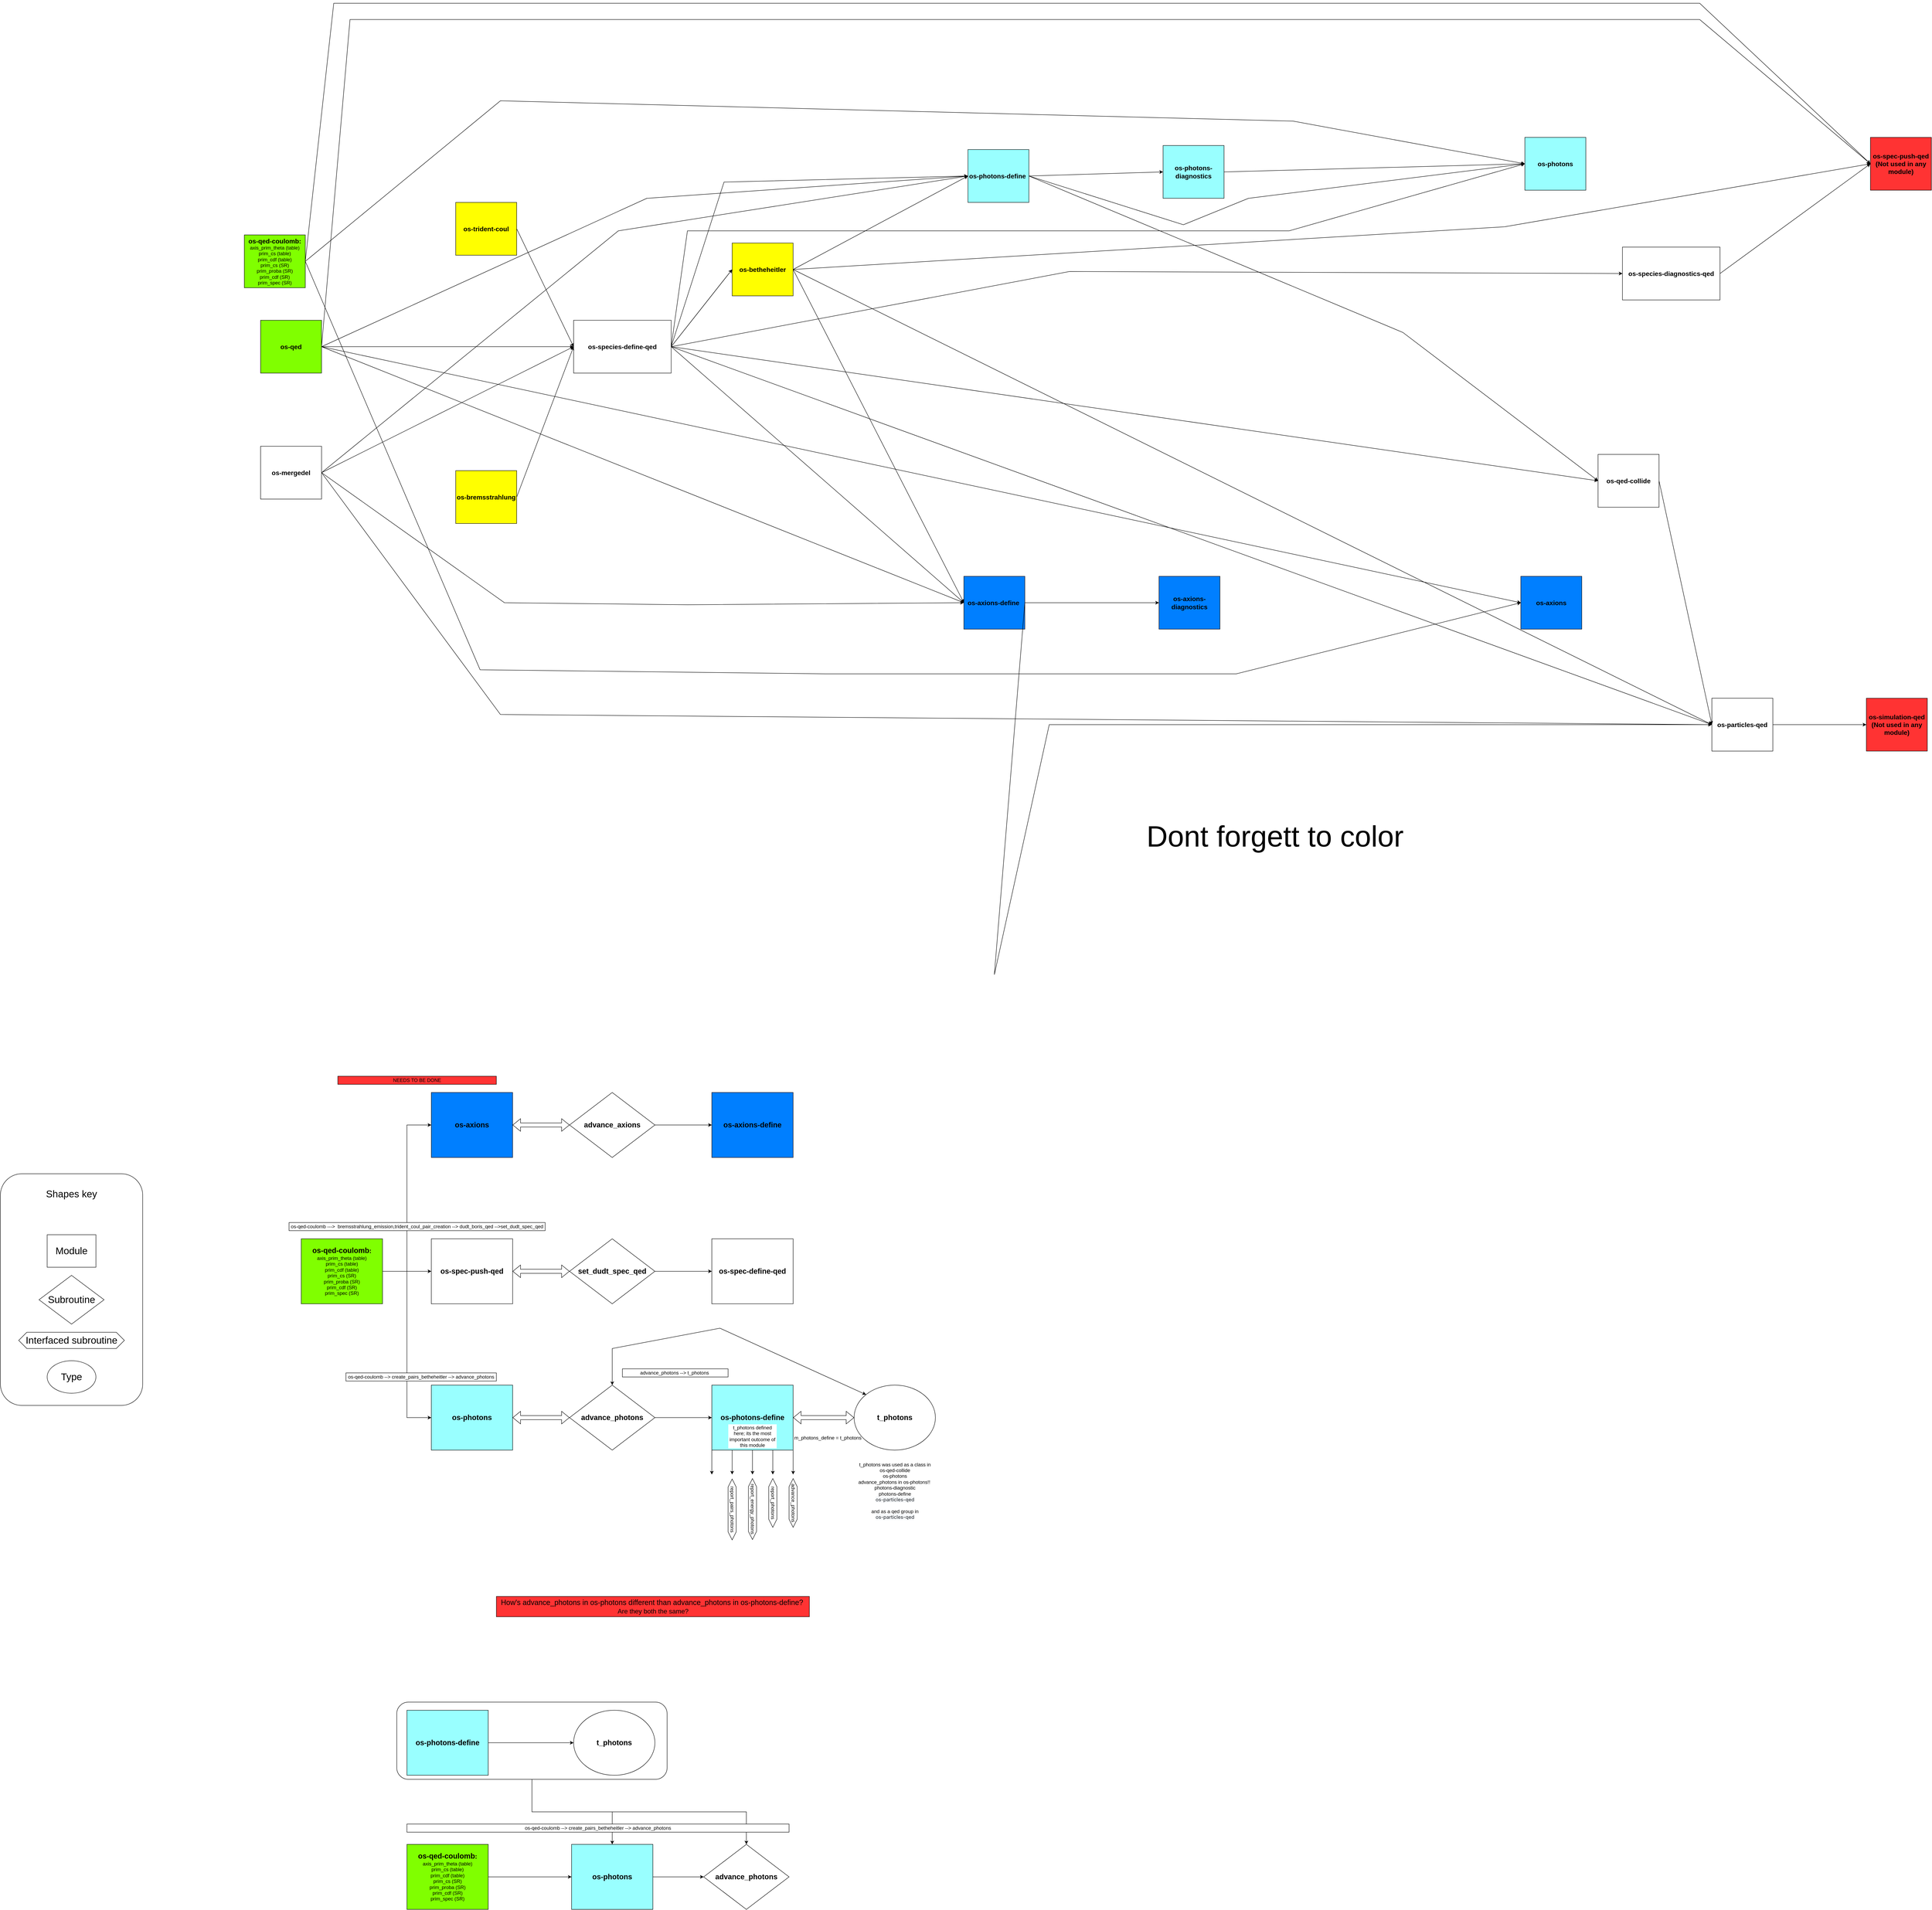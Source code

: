 <mxfile version="26.0.12">
  <diagram name="Page-1" id="HhWs0j3t2sD9-UhU-f3X">
    <mxGraphModel dx="5444" dy="652" grid="1" gridSize="10" guides="1" tooltips="1" connect="1" arrows="1" fold="1" page="1" pageScale="1" pageWidth="850" pageHeight="1100" math="0" shadow="0">
      <root>
        <mxCell id="0" />
        <mxCell id="1" parent="0" />
        <mxCell id="THCGzzuzk-K5U6UD1SbX-179" style="edgeStyle=orthogonalEdgeStyle;rounded=0;orthogonalLoop=1;jettySize=auto;html=1;exitX=0.5;exitY=1;exitDx=0;exitDy=0;" parent="1" source="THCGzzuzk-K5U6UD1SbX-178" target="THCGzzuzk-K5U6UD1SbX-173" edge="1">
          <mxGeometry relative="1" as="geometry" />
        </mxCell>
        <mxCell id="THCGzzuzk-K5U6UD1SbX-180" style="edgeStyle=orthogonalEdgeStyle;rounded=0;orthogonalLoop=1;jettySize=auto;html=1;exitX=0.5;exitY=1;exitDx=0;exitDy=0;entryX=0.5;entryY=0;entryDx=0;entryDy=0;" parent="1" source="THCGzzuzk-K5U6UD1SbX-178" target="THCGzzuzk-K5U6UD1SbX-174" edge="1">
          <mxGeometry relative="1" as="geometry" />
        </mxCell>
        <mxCell id="THCGzzuzk-K5U6UD1SbX-178" value="" style="rounded=1;whiteSpace=wrap;html=1;" parent="1" vertex="1">
          <mxGeometry x="-2925" y="4500" width="665" height="190" as="geometry" />
        </mxCell>
        <mxCell id="THCGzzuzk-K5U6UD1SbX-157" value="" style="rounded=1;whiteSpace=wrap;html=1;" parent="1" vertex="1">
          <mxGeometry x="-3900" y="3200" width="350" height="570" as="geometry" />
        </mxCell>
        <mxCell id="THCGzzuzk-K5U6UD1SbX-1" value="&lt;font style=&quot;font-size: 16px;&quot;&gt;&lt;b&gt;os-qed-coulomb:&lt;/b&gt;&lt;/font&gt;&lt;div&gt;axis_prim_theta (table)&lt;br&gt;&lt;div&gt;prim_cs (table)&lt;/div&gt;&lt;div&gt;prim_cdf (table)&lt;/div&gt;&lt;div&gt;prim_cs (SR)&lt;/div&gt;&lt;/div&gt;&lt;div&gt;prim_proba (SR)&lt;/div&gt;&lt;div&gt;prim_cdf (SR)&lt;/div&gt;&lt;div&gt;prim_spec (SR)&lt;/div&gt;" style="rounded=0;whiteSpace=wrap;html=1;fillColor=#80FF00;" parent="1" vertex="1">
          <mxGeometry x="-3300" y="890" width="150" height="130" as="geometry" />
        </mxCell>
        <mxCell id="THCGzzuzk-K5U6UD1SbX-2" value="" style="endArrow=classic;html=1;rounded=0;exitX=1;exitY=0.5;exitDx=0;exitDy=0;entryX=0;entryY=0.5;entryDx=0;entryDy=0;" parent="1" source="THCGzzuzk-K5U6UD1SbX-1" target="THCGzzuzk-K5U6UD1SbX-4" edge="1">
          <mxGeometry width="50" height="50" relative="1" as="geometry">
            <mxPoint x="220" y="260" as="sourcePoint" />
            <mxPoint x="520" y="265" as="targetPoint" />
            <Array as="points">
              <mxPoint x="-3080" y="320" />
              <mxPoint x="-720" y="320" />
              <mxPoint x="-230" y="320" />
              <mxPoint x="280" y="320" />
            </Array>
          </mxGeometry>
        </mxCell>
        <mxCell id="THCGzzuzk-K5U6UD1SbX-4" value="&lt;font style=&quot;font-size: 16px;&quot;&gt;&lt;b&gt;os-spec-push-qed&lt;/b&gt;&lt;/font&gt;&lt;div&gt;&lt;font style=&quot;font-size: 16px;&quot;&gt;&lt;b&gt;(Not used in any module)&lt;/b&gt;&lt;/font&gt;&lt;/div&gt;" style="rounded=0;whiteSpace=wrap;html=1;fillColor=#FF3333;" parent="1" vertex="1">
          <mxGeometry x="700" y="650" width="150" height="130" as="geometry" />
        </mxCell>
        <mxCell id="THCGzzuzk-K5U6UD1SbX-5" value="" style="endArrow=classic;html=1;rounded=0;exitX=1;exitY=0.5;exitDx=0;exitDy=0;entryX=0;entryY=0.5;entryDx=0;entryDy=0;" parent="1" source="THCGzzuzk-K5U6UD1SbX-1" target="THCGzzuzk-K5U6UD1SbX-6" edge="1">
          <mxGeometry width="50" height="50" relative="1" as="geometry">
            <mxPoint x="400" y="360" as="sourcePoint" />
            <mxPoint x="520" y="640" as="targetPoint" />
            <Array as="points">
              <mxPoint x="-2670" y="560" />
              <mxPoint x="-720" y="610" />
            </Array>
          </mxGeometry>
        </mxCell>
        <mxCell id="THCGzzuzk-K5U6UD1SbX-6" value="&lt;font style=&quot;font-size: 16px;&quot;&gt;&lt;b&gt;os-photons&lt;/b&gt;&lt;/font&gt;" style="rounded=0;whiteSpace=wrap;html=1;fillColor=#99FFFF;" parent="1" vertex="1">
          <mxGeometry x="-150" y="650" width="150" height="130" as="geometry" />
        </mxCell>
        <mxCell id="THCGzzuzk-K5U6UD1SbX-11" value="&lt;font style=&quot;font-size: 16px;&quot;&gt;&lt;b&gt;os-photons-define&amp;nbsp;&lt;/b&gt;&lt;/font&gt;" style="rounded=0;whiteSpace=wrap;html=1;fillColor=#99FFFF;" parent="1" vertex="1">
          <mxGeometry x="-1520" y="680" width="150" height="130" as="geometry" />
        </mxCell>
        <mxCell id="THCGzzuzk-K5U6UD1SbX-13" value="&lt;font style=&quot;font-size: 16px;&quot;&gt;&lt;b&gt;os-particles-qed&lt;/b&gt;&lt;/font&gt;" style="rounded=0;whiteSpace=wrap;html=1;" parent="1" vertex="1">
          <mxGeometry x="310" y="2030" width="150" height="130" as="geometry" />
        </mxCell>
        <mxCell id="THCGzzuzk-K5U6UD1SbX-19" value="" style="endArrow=classic;html=1;rounded=0;exitX=1;exitY=0.5;exitDx=0;exitDy=0;entryX=0;entryY=0.5;entryDx=0;entryDy=0;" parent="1" source="THCGzzuzk-K5U6UD1SbX-17" target="THCGzzuzk-K5U6UD1SbX-32" edge="1">
          <mxGeometry width="50" height="50" relative="1" as="geometry">
            <mxPoint x="-250" y="1130" as="sourcePoint" />
            <mxPoint x="-630" y="825" as="targetPoint" />
            <Array as="points" />
          </mxGeometry>
        </mxCell>
        <mxCell id="THCGzzuzk-K5U6UD1SbX-21" value="" style="endArrow=classic;html=1;rounded=0;exitX=1;exitY=0.5;exitDx=0;exitDy=0;entryX=0;entryY=0.5;entryDx=0;entryDy=0;" parent="1" source="THCGzzuzk-K5U6UD1SbX-10" target="THCGzzuzk-K5U6UD1SbX-14" edge="1">
          <mxGeometry width="50" height="50" relative="1" as="geometry">
            <mxPoint x="-250" y="1130" as="sourcePoint" />
            <mxPoint x="-200" y="1080" as="targetPoint" />
          </mxGeometry>
        </mxCell>
        <mxCell id="THCGzzuzk-K5U6UD1SbX-22" value="" style="endArrow=classic;html=1;rounded=0;exitX=1;exitY=0.5;exitDx=0;exitDy=0;entryX=0;entryY=0.5;entryDx=0;entryDy=0;" parent="1" source="THCGzzuzk-K5U6UD1SbX-10" target="THCGzzuzk-K5U6UD1SbX-11" edge="1">
          <mxGeometry width="50" height="50" relative="1" as="geometry">
            <mxPoint x="-250" y="1130" as="sourcePoint" />
            <mxPoint x="-200" y="1080" as="targetPoint" />
          </mxGeometry>
        </mxCell>
        <mxCell id="THCGzzuzk-K5U6UD1SbX-23" value="" style="endArrow=classic;html=1;rounded=0;exitX=1;exitY=0.5;exitDx=0;exitDy=0;entryX=0;entryY=0.5;entryDx=0;entryDy=0;" parent="1" source="THCGzzuzk-K5U6UD1SbX-10" target="THCGzzuzk-K5U6UD1SbX-13" edge="1">
          <mxGeometry width="50" height="50" relative="1" as="geometry">
            <mxPoint x="-250" y="1130" as="sourcePoint" />
            <mxPoint x="-200" y="1080" as="targetPoint" />
          </mxGeometry>
        </mxCell>
        <mxCell id="THCGzzuzk-K5U6UD1SbX-27" value="&lt;font style=&quot;font-size: 16px;&quot;&gt;&lt;b&gt;os-simulation-qed&lt;/b&gt;&lt;/font&gt;&lt;div&gt;&lt;font style=&quot;font-size: 16px;&quot;&gt;&lt;b&gt;(Not used in any module)&lt;/b&gt;&lt;b&gt;&lt;br&gt;&lt;/b&gt;&lt;/font&gt;&lt;/div&gt;" style="rounded=0;whiteSpace=wrap;html=1;fillColor=#FF3333;" parent="1" vertex="1">
          <mxGeometry x="690" y="2030" width="150" height="130" as="geometry" />
        </mxCell>
        <mxCell id="THCGzzuzk-K5U6UD1SbX-30" value="&lt;span style=&quot;font-size: 16px;&quot;&gt;&lt;b&gt;os-species-diagnostics-qed&lt;/b&gt;&lt;/span&gt;" style="rounded=0;whiteSpace=wrap;html=1;" parent="1" vertex="1">
          <mxGeometry x="90" y="920" width="240" height="130" as="geometry" />
        </mxCell>
        <mxCell id="THCGzzuzk-K5U6UD1SbX-35" value="&lt;font style=&quot;font-size: 16px;&quot;&gt;&lt;b&gt;os-qed-collide&lt;/b&gt;&lt;/font&gt;" style="rounded=0;whiteSpace=wrap;html=1;" parent="1" vertex="1">
          <mxGeometry x="30" y="1430" width="150" height="130" as="geometry" />
        </mxCell>
        <mxCell id="THCGzzuzk-K5U6UD1SbX-44" value="&lt;font style=&quot;font-size: 16px;&quot;&gt;&lt;b&gt;os-qed&lt;/b&gt;&lt;/font&gt;" style="rounded=0;whiteSpace=wrap;html=1;fillColor=#80FF00;" parent="1" vertex="1">
          <mxGeometry x="-3260" y="1100" width="150" height="130" as="geometry" />
        </mxCell>
        <mxCell id="THCGzzuzk-K5U6UD1SbX-52" value="&lt;font style=&quot;font-size: 72px;&quot;&gt;Dont forgett to color&lt;/font&gt;" style="text;html=1;align=center;verticalAlign=middle;resizable=0;points=[];autosize=1;strokeColor=none;fillColor=none;" parent="1" vertex="1">
          <mxGeometry x="-1095" y="2320" width="660" height="100" as="geometry" />
        </mxCell>
        <mxCell id="THCGzzuzk-K5U6UD1SbX-54" value="&lt;font style=&quot;font-size: 16px;&quot;&gt;&lt;b&gt;os-photons-diagnostics&lt;/b&gt;&lt;/font&gt;" style="rounded=0;whiteSpace=wrap;html=1;fillColor=#99FFFF;" parent="1" vertex="1">
          <mxGeometry x="-1040" y="670" width="150" height="130" as="geometry" />
        </mxCell>
        <mxCell id="THCGzzuzk-K5U6UD1SbX-56" value="" style="endArrow=classic;html=1;rounded=0;exitX=1;exitY=0.5;exitDx=0;exitDy=0;entryX=0;entryY=0.5;entryDx=0;entryDy=0;" parent="1" source="THCGzzuzk-K5U6UD1SbX-11" target="THCGzzuzk-K5U6UD1SbX-35" edge="1">
          <mxGeometry width="50" height="50" relative="1" as="geometry">
            <mxPoint x="190" y="1590" as="sourcePoint" />
            <mxPoint x="240" y="1540" as="targetPoint" />
            <Array as="points">
              <mxPoint x="-450" y="1130" />
            </Array>
          </mxGeometry>
        </mxCell>
        <mxCell id="THCGzzuzk-K5U6UD1SbX-57" value="" style="endArrow=classic;html=1;rounded=0;exitX=1;exitY=0.5;exitDx=0;exitDy=0;entryX=0;entryY=0.5;entryDx=0;entryDy=0;" parent="1" source="THCGzzuzk-K5U6UD1SbX-11" target="THCGzzuzk-K5U6UD1SbX-6" edge="1">
          <mxGeometry width="50" height="50" relative="1" as="geometry">
            <mxPoint x="190" y="1590" as="sourcePoint" />
            <mxPoint x="240" y="1540" as="targetPoint" />
            <Array as="points">
              <mxPoint x="-990" y="865" />
              <mxPoint x="-830" y="800" />
            </Array>
          </mxGeometry>
        </mxCell>
        <mxCell id="THCGzzuzk-K5U6UD1SbX-64" value="" style="endArrow=classic;html=1;rounded=0;exitX=1;exitY=0.5;exitDx=0;exitDy=0;entryX=0;entryY=0.5;entryDx=0;entryDy=0;" parent="1" source="THCGzzuzk-K5U6UD1SbX-13" target="THCGzzuzk-K5U6UD1SbX-27" edge="1">
          <mxGeometry width="50" height="50" relative="1" as="geometry">
            <mxPoint x="390" y="1300" as="sourcePoint" />
            <mxPoint x="440" y="1250" as="targetPoint" />
          </mxGeometry>
        </mxCell>
        <mxCell id="THCGzzuzk-K5U6UD1SbX-65" value="&lt;font style=&quot;font-size: 16px;&quot;&gt;&lt;b&gt;os-mergedel&lt;/b&gt;&lt;/font&gt;" style="rounded=0;whiteSpace=wrap;html=1;" parent="1" vertex="1">
          <mxGeometry x="-3260" y="1410" width="150" height="130" as="geometry" />
        </mxCell>
        <mxCell id="THCGzzuzk-K5U6UD1SbX-67" value="" style="endArrow=classic;html=1;rounded=0;exitX=1;exitY=0.5;exitDx=0;exitDy=0;entryX=0;entryY=0.5;entryDx=0;entryDy=0;" parent="1" source="THCGzzuzk-K5U6UD1SbX-65" target="THCGzzuzk-K5U6UD1SbX-32" edge="1">
          <mxGeometry width="50" height="50" relative="1" as="geometry">
            <mxPoint x="60" y="1880" as="sourcePoint" />
            <mxPoint x="110" y="1830" as="targetPoint" />
            <Array as="points" />
          </mxGeometry>
        </mxCell>
        <mxCell id="THCGzzuzk-K5U6UD1SbX-72" value="&lt;font style=&quot;font-size: 16px;&quot;&gt;&lt;b&gt;os-axions-diagnostics&lt;/b&gt;&lt;/font&gt;" style="rounded=0;whiteSpace=wrap;html=1;fillColor=#007FFF;" parent="1" vertex="1">
          <mxGeometry x="-1050" y="1730" width="150" height="130" as="geometry" />
        </mxCell>
        <mxCell id="THCGzzuzk-K5U6UD1SbX-73" value="" style="endArrow=classic;html=1;rounded=0;entryX=0;entryY=0.5;entryDx=0;entryDy=0;exitX=1;exitY=0.5;exitDx=0;exitDy=0;" parent="1" source="THCGzzuzk-K5U6UD1SbX-14" target="THCGzzuzk-K5U6UD1SbX-72" edge="1">
          <mxGeometry width="50" height="50" relative="1" as="geometry">
            <mxPoint x="-680" y="910" as="sourcePoint" />
            <mxPoint x="-630" y="860" as="targetPoint" />
          </mxGeometry>
        </mxCell>
        <mxCell id="THCGzzuzk-K5U6UD1SbX-17" value="&lt;font style=&quot;font-size: 16px;&quot;&gt;&lt;b&gt;os-trident-coul&lt;/b&gt;&lt;/font&gt;" style="rounded=0;whiteSpace=wrap;html=1;fillColor=#FFFF00;" parent="1" vertex="1">
          <mxGeometry x="-2780" y="810" width="150" height="130" as="geometry" />
        </mxCell>
        <mxCell id="THCGzzuzk-K5U6UD1SbX-78" value="" style="endArrow=classic;html=1;rounded=0;exitX=1;exitY=0.5;exitDx=0;exitDy=0;entryX=0;entryY=0.5;entryDx=0;entryDy=0;" parent="1" source="THCGzzuzk-K5U6UD1SbX-44" target="THCGzzuzk-K5U6UD1SbX-4" edge="1">
          <mxGeometry width="50" height="50" relative="1" as="geometry">
            <mxPoint x="-670" y="710" as="sourcePoint" />
            <mxPoint x="-620" y="660" as="targetPoint" />
            <Array as="points">
              <mxPoint x="-3040" y="360" />
              <mxPoint x="-2510" y="360" />
              <mxPoint x="-1630" y="360" />
              <mxPoint x="-480" y="360" />
              <mxPoint x="280" y="360" />
            </Array>
          </mxGeometry>
        </mxCell>
        <mxCell id="THCGzzuzk-K5U6UD1SbX-79" value="" style="endArrow=classic;html=1;rounded=0;exitX=1;exitY=0.5;exitDx=0;exitDy=0;entryX=0;entryY=0.5;entryDx=0;entryDy=0;" parent="1" source="THCGzzuzk-K5U6UD1SbX-32" target="THCGzzuzk-K5U6UD1SbX-10" edge="1">
          <mxGeometry width="50" height="50" relative="1" as="geometry">
            <mxPoint x="-710" y="1190" as="sourcePoint" />
            <mxPoint x="-660" y="1140" as="targetPoint" />
          </mxGeometry>
        </mxCell>
        <mxCell id="THCGzzuzk-K5U6UD1SbX-32" value="&lt;span style=&quot;font-size: 16px;&quot;&gt;&lt;b&gt;os-species-define-qed&lt;/b&gt;&lt;/span&gt;" style="rounded=0;whiteSpace=wrap;html=1;" parent="1" vertex="1">
          <mxGeometry x="-2490" y="1100" width="240" height="130" as="geometry" />
        </mxCell>
        <mxCell id="THCGzzuzk-K5U6UD1SbX-82" value="" style="endArrow=classic;html=1;rounded=0;exitX=1;exitY=0.5;exitDx=0;exitDy=0;entryX=0;entryY=0.5;entryDx=0;entryDy=0;" parent="1" source="THCGzzuzk-K5U6UD1SbX-32" target="THCGzzuzk-K5U6UD1SbX-10" edge="1">
          <mxGeometry width="50" height="50" relative="1" as="geometry">
            <mxPoint x="-300" y="1190" as="sourcePoint" />
            <mxPoint x="-250" y="1140" as="targetPoint" />
          </mxGeometry>
        </mxCell>
        <mxCell id="THCGzzuzk-K5U6UD1SbX-83" value="" style="endArrow=classic;html=1;rounded=0;exitX=1;exitY=0.5;exitDx=0;exitDy=0;entryX=0;entryY=0.5;entryDx=0;entryDy=0;" parent="1" source="THCGzzuzk-K5U6UD1SbX-32" target="THCGzzuzk-K5U6UD1SbX-30" edge="1">
          <mxGeometry width="50" height="50" relative="1" as="geometry">
            <mxPoint x="-490" y="1340" as="sourcePoint" />
            <mxPoint x="-440" y="1290" as="targetPoint" />
            <Array as="points">
              <mxPoint x="-1270" y="980" />
            </Array>
          </mxGeometry>
        </mxCell>
        <mxCell id="THCGzzuzk-K5U6UD1SbX-85" value="" style="endArrow=classic;html=1;rounded=0;exitX=1;exitY=0.5;exitDx=0;exitDy=0;entryX=0;entryY=0.5;entryDx=0;entryDy=0;" parent="1" source="THCGzzuzk-K5U6UD1SbX-65" target="THCGzzuzk-K5U6UD1SbX-13" edge="1">
          <mxGeometry width="50" height="50" relative="1" as="geometry">
            <mxPoint x="-980" y="1420" as="sourcePoint" />
            <mxPoint x="-930" y="1370" as="targetPoint" />
            <Array as="points">
              <mxPoint x="-2670" y="2070" />
            </Array>
          </mxGeometry>
        </mxCell>
        <mxCell id="THCGzzuzk-K5U6UD1SbX-86" value="" style="curved=1;endArrow=classic;html=1;rounded=0;exitX=1;exitY=0.5;exitDx=0;exitDy=0;entryX=0;entryY=0.5;entryDx=0;entryDy=0;" parent="1" source="THCGzzuzk-K5U6UD1SbX-32" target="THCGzzuzk-K5U6UD1SbX-14" edge="1">
          <mxGeometry width="50" height="50" relative="1" as="geometry">
            <mxPoint x="-1300" y="885" as="sourcePoint" />
            <mxPoint x="-620" y="1585" as="targetPoint" />
            <Array as="points" />
          </mxGeometry>
        </mxCell>
        <mxCell id="THCGzzuzk-K5U6UD1SbX-14" value="&lt;font style=&quot;font-size: 16px;&quot;&gt;&lt;b&gt;os-axions-define&amp;nbsp;&lt;/b&gt;&lt;/font&gt;" style="rounded=0;whiteSpace=wrap;html=1;fillColor=#007FFF;" parent="1" vertex="1">
          <mxGeometry x="-1530" y="1730" width="150" height="130" as="geometry" />
        </mxCell>
        <mxCell id="THCGzzuzk-K5U6UD1SbX-87" value="" style="endArrow=classic;html=1;rounded=0;exitX=1;exitY=0.5;exitDx=0;exitDy=0;entryX=0;entryY=0.5;entryDx=0;entryDy=0;" parent="1" source="THCGzzuzk-K5U6UD1SbX-44" target="THCGzzuzk-K5U6UD1SbX-14" edge="1">
          <mxGeometry width="50" height="50" relative="1" as="geometry">
            <mxPoint x="-1570" y="1290" as="sourcePoint" />
            <mxPoint x="-1520" y="1240" as="targetPoint" />
          </mxGeometry>
        </mxCell>
        <mxCell id="THCGzzuzk-K5U6UD1SbX-91" value="" style="endArrow=classic;html=1;rounded=0;exitX=1;exitY=0.5;exitDx=0;exitDy=0;entryX=0;entryY=0.5;entryDx=0;entryDy=0;" parent="1" source="THCGzzuzk-K5U6UD1SbX-65" target="THCGzzuzk-K5U6UD1SbX-14" edge="1">
          <mxGeometry width="50" height="50" relative="1" as="geometry">
            <mxPoint x="-1690" y="1260" as="sourcePoint" />
            <mxPoint x="-1640" y="1210" as="targetPoint" />
            <Array as="points">
              <mxPoint x="-2660" y="1795" />
              <mxPoint x="-2210" y="1800" />
            </Array>
          </mxGeometry>
        </mxCell>
        <mxCell id="THCGzzuzk-K5U6UD1SbX-92" value="" style="endArrow=classic;html=1;rounded=0;exitX=1;exitY=0.5;exitDx=0;exitDy=0;entryX=0;entryY=0.5;entryDx=0;entryDy=0;" parent="1" source="THCGzzuzk-K5U6UD1SbX-15" target="THCGzzuzk-K5U6UD1SbX-32" edge="1">
          <mxGeometry width="50" height="50" relative="1" as="geometry">
            <mxPoint x="-1770" y="990" as="sourcePoint" />
            <mxPoint x="-1720" y="940" as="targetPoint" />
          </mxGeometry>
        </mxCell>
        <mxCell id="THCGzzuzk-K5U6UD1SbX-93" value="" style="endArrow=classic;html=1;rounded=0;exitX=1;exitY=0.5;exitDx=0;exitDy=0;entryX=0;entryY=0.5;entryDx=0;entryDy=0;" parent="1" source="THCGzzuzk-K5U6UD1SbX-44" target="THCGzzuzk-K5U6UD1SbX-32" edge="1">
          <mxGeometry width="50" height="50" relative="1" as="geometry">
            <mxPoint x="-2020" y="1340" as="sourcePoint" />
            <mxPoint x="-1970" y="1290" as="targetPoint" />
          </mxGeometry>
        </mxCell>
        <mxCell id="THCGzzuzk-K5U6UD1SbX-95" value="" style="endArrow=classic;html=1;rounded=0;exitX=1;exitY=0.5;exitDx=0;exitDy=0;entryX=0;entryY=0.5;entryDx=0;entryDy=0;" parent="1" source="THCGzzuzk-K5U6UD1SbX-65" target="THCGzzuzk-K5U6UD1SbX-11" edge="1">
          <mxGeometry width="50" height="50" relative="1" as="geometry">
            <mxPoint x="-1860" y="1290" as="sourcePoint" />
            <mxPoint x="-1810" y="1240" as="targetPoint" />
            <Array as="points">
              <mxPoint x="-2380" y="880" />
            </Array>
          </mxGeometry>
        </mxCell>
        <mxCell id="THCGzzuzk-K5U6UD1SbX-96" value="" style="endArrow=classic;html=1;rounded=0;exitX=1;exitY=0.5;exitDx=0;exitDy=0;entryX=0;entryY=0.5;entryDx=0;entryDy=0;" parent="1" source="THCGzzuzk-K5U6UD1SbX-44" target="THCGzzuzk-K5U6UD1SbX-11" edge="1">
          <mxGeometry width="50" height="50" relative="1" as="geometry">
            <mxPoint x="-1860" y="1290" as="sourcePoint" />
            <mxPoint x="-1810" y="1240" as="targetPoint" />
            <Array as="points">
              <mxPoint x="-2310" y="800" />
            </Array>
          </mxGeometry>
        </mxCell>
        <mxCell id="THCGzzuzk-K5U6UD1SbX-97" value="" style="endArrow=classic;html=1;rounded=0;exitX=1;exitY=0.5;exitDx=0;exitDy=0;entryX=0;entryY=0.5;entryDx=0;entryDy=0;" parent="1" source="THCGzzuzk-K5U6UD1SbX-11" target="THCGzzuzk-K5U6UD1SbX-54" edge="1">
          <mxGeometry width="50" height="50" relative="1" as="geometry">
            <mxPoint x="-800" y="1120" as="sourcePoint" />
            <mxPoint x="-750" y="1070" as="targetPoint" />
          </mxGeometry>
        </mxCell>
        <mxCell id="THCGzzuzk-K5U6UD1SbX-98" value="" style="endArrow=classic;html=1;rounded=0;exitX=1;exitY=0.5;exitDx=0;exitDy=0;entryX=0;entryY=0.5;entryDx=0;entryDy=0;" parent="1" source="THCGzzuzk-K5U6UD1SbX-32" target="THCGzzuzk-K5U6UD1SbX-6" edge="1">
          <mxGeometry width="50" height="50" relative="1" as="geometry">
            <mxPoint x="-970" y="720" as="sourcePoint" />
            <mxPoint x="-920" y="670" as="targetPoint" />
            <Array as="points">
              <mxPoint x="-2210" y="880" />
              <mxPoint x="-730" y="880" />
            </Array>
          </mxGeometry>
        </mxCell>
        <mxCell id="THCGzzuzk-K5U6UD1SbX-99" value="" style="endArrow=classic;html=1;rounded=0;exitX=1;exitY=0.5;exitDx=0;exitDy=0;entryX=0;entryY=0.5;entryDx=0;entryDy=0;" parent="1" source="THCGzzuzk-K5U6UD1SbX-1" target="THCGzzuzk-K5U6UD1SbX-7" edge="1">
          <mxGeometry width="50" height="50" relative="1" as="geometry">
            <mxPoint x="-1940" y="1270" as="sourcePoint" />
            <mxPoint x="-1890" y="1220" as="targetPoint" />
            <Array as="points">
              <mxPoint x="-2720" y="1960" />
              <mxPoint x="-1870" y="1970" />
              <mxPoint x="-860" y="1970" />
            </Array>
          </mxGeometry>
        </mxCell>
        <mxCell id="THCGzzuzk-K5U6UD1SbX-7" value="&lt;font style=&quot;font-size: 16px;&quot;&gt;&lt;b&gt;os-axions&lt;/b&gt;&lt;/font&gt;" style="rounded=0;whiteSpace=wrap;html=1;fillColor=#007FFF;" parent="1" vertex="1">
          <mxGeometry x="-160" y="1730" width="150" height="130" as="geometry" />
        </mxCell>
        <mxCell id="THCGzzuzk-K5U6UD1SbX-102" value="" style="endArrow=classic;html=1;rounded=0;exitX=1;exitY=0.5;exitDx=0;exitDy=0;entryX=0;entryY=0.5;entryDx=0;entryDy=0;" parent="1" source="THCGzzuzk-K5U6UD1SbX-32" target="THCGzzuzk-K5U6UD1SbX-35" edge="1">
          <mxGeometry width="50" height="50" relative="1" as="geometry">
            <mxPoint x="-710" y="1340" as="sourcePoint" />
            <mxPoint x="-660" y="1290" as="targetPoint" />
          </mxGeometry>
        </mxCell>
        <mxCell id="THCGzzuzk-K5U6UD1SbX-103" value="" style="endArrow=classic;html=1;rounded=0;exitX=1;exitY=0.5;exitDx=0;exitDy=0;entryX=0;entryY=0.5;entryDx=0;entryDy=0;" parent="1" source="THCGzzuzk-K5U6UD1SbX-32" target="THCGzzuzk-K5U6UD1SbX-13" edge="1">
          <mxGeometry width="50" height="50" relative="1" as="geometry">
            <mxPoint x="-1060" y="1460" as="sourcePoint" />
            <mxPoint x="-1010" y="1410" as="targetPoint" />
            <Array as="points" />
          </mxGeometry>
        </mxCell>
        <mxCell id="THCGzzuzk-K5U6UD1SbX-104" value="" style="endArrow=classic;html=1;rounded=0;exitX=1;exitY=0.5;exitDx=0;exitDy=0;entryX=0;entryY=0.5;entryDx=0;entryDy=0;" parent="1" source="THCGzzuzk-K5U6UD1SbX-14" target="THCGzzuzk-K5U6UD1SbX-13" edge="1">
          <mxGeometry width="50" height="50" relative="1" as="geometry">
            <mxPoint x="-1020" y="1380" as="sourcePoint" />
            <mxPoint x="-970" y="1330" as="targetPoint" />
            <Array as="points">
              <mxPoint x="-1455" y="2710" />
              <mxPoint x="-1320" y="2095" />
            </Array>
          </mxGeometry>
        </mxCell>
        <mxCell id="THCGzzuzk-K5U6UD1SbX-105" value="" style="endArrow=classic;html=1;rounded=0;exitX=1;exitY=0.5;exitDx=0;exitDy=0;entryX=0;entryY=0.5;entryDx=0;entryDy=0;" parent="1" source="THCGzzuzk-K5U6UD1SbX-35" target="THCGzzuzk-K5U6UD1SbX-13" edge="1">
          <mxGeometry width="50" height="50" relative="1" as="geometry">
            <mxPoint x="-440" y="1380" as="sourcePoint" />
            <mxPoint x="-390" y="1330" as="targetPoint" />
          </mxGeometry>
        </mxCell>
        <mxCell id="THCGzzuzk-K5U6UD1SbX-106" value="" style="endArrow=classic;html=1;rounded=0;exitX=1;exitY=0.5;exitDx=0;exitDy=0;entryX=0;entryY=0.5;entryDx=0;entryDy=0;" parent="1" source="THCGzzuzk-K5U6UD1SbX-54" target="THCGzzuzk-K5U6UD1SbX-6" edge="1">
          <mxGeometry width="50" height="50" relative="1" as="geometry">
            <mxPoint x="-990" y="1040" as="sourcePoint" />
            <mxPoint x="-940" y="990" as="targetPoint" />
          </mxGeometry>
        </mxCell>
        <mxCell id="THCGzzuzk-K5U6UD1SbX-107" value="" style="endArrow=classic;html=1;rounded=0;exitX=1;exitY=0.5;exitDx=0;exitDy=0;entryX=0;entryY=0.5;entryDx=0;entryDy=0;" parent="1" source="THCGzzuzk-K5U6UD1SbX-30" target="THCGzzuzk-K5U6UD1SbX-4" edge="1">
          <mxGeometry width="50" height="50" relative="1" as="geometry">
            <mxPoint x="380" y="630" as="sourcePoint" />
            <mxPoint x="430" y="580" as="targetPoint" />
          </mxGeometry>
        </mxCell>
        <mxCell id="THCGzzuzk-K5U6UD1SbX-108" value="" style="endArrow=classic;html=1;rounded=0;exitX=1;exitY=0.5;exitDx=0;exitDy=0;entryX=0;entryY=0.5;entryDx=0;entryDy=0;" parent="1" source="THCGzzuzk-K5U6UD1SbX-10" target="THCGzzuzk-K5U6UD1SbX-4" edge="1">
          <mxGeometry width="50" height="50" relative="1" as="geometry">
            <mxPoint x="-640" y="1070" as="sourcePoint" />
            <mxPoint x="-590" y="1020" as="targetPoint" />
            <Array as="points">
              <mxPoint x="-200" y="870" />
            </Array>
          </mxGeometry>
        </mxCell>
        <mxCell id="THCGzzuzk-K5U6UD1SbX-15" value="&lt;font style=&quot;font-size: 16px;&quot;&gt;&lt;b&gt;os-bremsstrahlung&lt;/b&gt;&lt;/font&gt;" style="rounded=0;whiteSpace=wrap;html=1;strokeColor=#000000;fillColor=#FFFF00;" parent="1" vertex="1">
          <mxGeometry x="-2780" y="1470" width="150" height="130" as="geometry" />
        </mxCell>
        <mxCell id="THCGzzuzk-K5U6UD1SbX-10" value="&lt;font style=&quot;font-size: 16px;&quot;&gt;&lt;b&gt;os-betheheitler&lt;/b&gt;&lt;/font&gt;" style="rounded=0;whiteSpace=wrap;html=1;fillColor=#FFFF00;" parent="1" vertex="1">
          <mxGeometry x="-2100" y="910" width="150" height="130" as="geometry" />
        </mxCell>
        <mxCell id="THCGzzuzk-K5U6UD1SbX-114" value="" style="endArrow=classic;html=1;rounded=0;exitX=1;exitY=0.5;exitDx=0;exitDy=0;entryX=0;entryY=0.5;entryDx=0;entryDy=0;" parent="1" source="THCGzzuzk-K5U6UD1SbX-32" target="THCGzzuzk-K5U6UD1SbX-11" edge="1">
          <mxGeometry width="50" height="50" relative="1" as="geometry">
            <mxPoint x="-820" y="1390" as="sourcePoint" />
            <mxPoint x="-770" y="1340" as="targetPoint" />
            <Array as="points">
              <mxPoint x="-2120" y="760" />
            </Array>
          </mxGeometry>
        </mxCell>
        <mxCell id="THCGzzuzk-K5U6UD1SbX-115" value="" style="endArrow=classic;html=1;rounded=0;exitX=1;exitY=0.5;exitDx=0;exitDy=0;entryX=0;entryY=0.5;entryDx=0;entryDy=0;" parent="1" source="THCGzzuzk-K5U6UD1SbX-44" target="THCGzzuzk-K5U6UD1SbX-7" edge="1">
          <mxGeometry width="50" height="50" relative="1" as="geometry">
            <mxPoint x="-1630" y="1470" as="sourcePoint" />
            <mxPoint x="-1580" y="1420" as="targetPoint" />
          </mxGeometry>
        </mxCell>
        <mxCell id="THCGzzuzk-K5U6UD1SbX-121" style="edgeStyle=orthogonalEdgeStyle;rounded=0;orthogonalLoop=1;jettySize=auto;html=1;exitX=1;exitY=0.5;exitDx=0;exitDy=0;entryX=0;entryY=0.5;entryDx=0;entryDy=0;" parent="1" source="THCGzzuzk-K5U6UD1SbX-116" target="THCGzzuzk-K5U6UD1SbX-118" edge="1">
          <mxGeometry relative="1" as="geometry" />
        </mxCell>
        <mxCell id="THCGzzuzk-K5U6UD1SbX-122" style="edgeStyle=orthogonalEdgeStyle;rounded=0;orthogonalLoop=1;jettySize=auto;html=1;exitX=1;exitY=0.5;exitDx=0;exitDy=0;entryX=0;entryY=0.5;entryDx=0;entryDy=0;" parent="1" source="THCGzzuzk-K5U6UD1SbX-116" target="THCGzzuzk-K5U6UD1SbX-117" edge="1">
          <mxGeometry relative="1" as="geometry" />
        </mxCell>
        <mxCell id="THCGzzuzk-K5U6UD1SbX-123" style="edgeStyle=orthogonalEdgeStyle;rounded=0;orthogonalLoop=1;jettySize=auto;html=1;exitX=1;exitY=0.5;exitDx=0;exitDy=0;entryX=0;entryY=0.5;entryDx=0;entryDy=0;" parent="1" source="THCGzzuzk-K5U6UD1SbX-116" target="THCGzzuzk-K5U6UD1SbX-119" edge="1">
          <mxGeometry relative="1" as="geometry" />
        </mxCell>
        <mxCell id="THCGzzuzk-K5U6UD1SbX-116" value="&lt;font style=&quot;&quot;&gt;&lt;b style=&quot;&quot;&gt;&lt;font style=&quot;font-size: 18px;&quot;&gt;os-qed-coulomb&lt;/font&gt;&lt;span style=&quot;font-size: 16px;&quot;&gt;:&lt;/span&gt;&lt;/b&gt;&lt;/font&gt;&lt;div&gt;axis_prim_theta (table)&lt;br&gt;&lt;div&gt;prim_cs (table)&lt;/div&gt;&lt;div&gt;prim_cdf (table)&lt;/div&gt;&lt;div&gt;prim_cs (SR)&lt;/div&gt;&lt;/div&gt;&lt;div&gt;prim_proba (SR)&lt;/div&gt;&lt;div&gt;prim_cdf (SR)&lt;/div&gt;&lt;div&gt;prim_spec (SR)&lt;/div&gt;" style="rounded=0;whiteSpace=wrap;html=1;fillColor=#80FF00;" parent="1" vertex="1">
          <mxGeometry x="-3160" y="3360" width="200" height="160" as="geometry" />
        </mxCell>
        <mxCell id="THCGzzuzk-K5U6UD1SbX-117" value="&lt;font style=&quot;font-size: 18px;&quot;&gt;&lt;b style=&quot;&quot;&gt;os-spec-push-qed&lt;/b&gt;&lt;/font&gt;" style="rounded=0;whiteSpace=wrap;html=1;fillColor=#FFFFFF;" parent="1" vertex="1">
          <mxGeometry x="-2840" y="3360" width="200" height="160" as="geometry" />
        </mxCell>
        <mxCell id="THCGzzuzk-K5U6UD1SbX-118" value="&lt;font style=&quot;font-size: 18px;&quot;&gt;&lt;b style=&quot;&quot;&gt;os-axions&lt;/b&gt;&lt;/font&gt;" style="rounded=0;whiteSpace=wrap;html=1;fillColor=#007FFF;" parent="1" vertex="1">
          <mxGeometry x="-2840" y="3000" width="200" height="160" as="geometry" />
        </mxCell>
        <mxCell id="THCGzzuzk-K5U6UD1SbX-119" value="&lt;font style=&quot;font-size: 18px;&quot;&gt;&lt;b style=&quot;&quot;&gt;os-photons&lt;/b&gt;&lt;/font&gt;" style="rounded=0;whiteSpace=wrap;html=1;fillColor=#99FFFF;" parent="1" vertex="1">
          <mxGeometry x="-2840" y="3720" width="200" height="160" as="geometry" />
        </mxCell>
        <mxCell id="THCGzzuzk-K5U6UD1SbX-124" value="&lt;font style=&quot;font-size: 18px;&quot;&gt;&lt;b&gt;advance_axions&lt;/b&gt;&lt;/font&gt;" style="rhombus;whiteSpace=wrap;html=1;" parent="1" vertex="1">
          <mxGeometry x="-2500" y="3000" width="210" height="160" as="geometry" />
        </mxCell>
        <mxCell id="THCGzzuzk-K5U6UD1SbX-125" value="&lt;font style=&quot;font-size: 18px;&quot;&gt;&lt;b&gt;advance_photons&lt;/b&gt;&lt;/font&gt;" style="rhombus;whiteSpace=wrap;html=1;" parent="1" vertex="1">
          <mxGeometry x="-2500" y="3720" width="210" height="160" as="geometry" />
        </mxCell>
        <mxCell id="THCGzzuzk-K5U6UD1SbX-126" value="&lt;font style=&quot;font-size: 18px;&quot;&gt;&lt;b&gt;set_dudt_spec_qed&lt;/b&gt;&lt;/font&gt;" style="rhombus;whiteSpace=wrap;html=1;" parent="1" vertex="1">
          <mxGeometry x="-2500" y="3360" width="210" height="160" as="geometry" />
        </mxCell>
        <mxCell id="THCGzzuzk-K5U6UD1SbX-131" value="" style="shape=flexArrow;endArrow=classic;startArrow=classic;html=1;rounded=0;exitX=1;exitY=0.5;exitDx=0;exitDy=0;entryX=0;entryY=0.5;entryDx=0;entryDy=0;" parent="1" source="THCGzzuzk-K5U6UD1SbX-118" target="THCGzzuzk-K5U6UD1SbX-124" edge="1">
          <mxGeometry width="100" height="100" relative="1" as="geometry">
            <mxPoint x="-2500" y="3450" as="sourcePoint" />
            <mxPoint x="-2400" y="3350" as="targetPoint" />
          </mxGeometry>
        </mxCell>
        <mxCell id="THCGzzuzk-K5U6UD1SbX-132" value="" style="shape=flexArrow;endArrow=classic;startArrow=classic;html=1;rounded=0;exitX=1;exitY=0.5;exitDx=0;exitDy=0;entryX=0;entryY=0.5;entryDx=0;entryDy=0;" parent="1" source="THCGzzuzk-K5U6UD1SbX-117" target="THCGzzuzk-K5U6UD1SbX-126" edge="1">
          <mxGeometry width="100" height="100" relative="1" as="geometry">
            <mxPoint x="-2620" y="3370" as="sourcePoint" />
            <mxPoint x="-2480" y="3370" as="targetPoint" />
          </mxGeometry>
        </mxCell>
        <mxCell id="THCGzzuzk-K5U6UD1SbX-133" value="" style="shape=flexArrow;endArrow=classic;startArrow=classic;html=1;rounded=0;exitX=1;exitY=0.5;exitDx=0;exitDy=0;" parent="1" source="THCGzzuzk-K5U6UD1SbX-119" target="THCGzzuzk-K5U6UD1SbX-125" edge="1">
          <mxGeometry width="100" height="100" relative="1" as="geometry">
            <mxPoint x="-2630" y="3450" as="sourcePoint" />
            <mxPoint x="-2490" y="3450" as="targetPoint" />
          </mxGeometry>
        </mxCell>
        <mxCell id="THCGzzuzk-K5U6UD1SbX-134" value="" style="endArrow=classic;html=1;rounded=0;exitX=1;exitY=0.5;exitDx=0;exitDy=0;entryX=0;entryY=0.5;entryDx=0;entryDy=0;" parent="1" source="THCGzzuzk-K5U6UD1SbX-125" target="THCGzzuzk-K5U6UD1SbX-135" edge="1">
          <mxGeometry width="50" height="50" relative="1" as="geometry">
            <mxPoint x="-2310" y="3450" as="sourcePoint" />
            <mxPoint x="-2230" y="3520" as="targetPoint" />
          </mxGeometry>
        </mxCell>
        <mxCell id="THCGzzuzk-K5U6UD1SbX-143" style="edgeStyle=orthogonalEdgeStyle;rounded=0;orthogonalLoop=1;jettySize=auto;html=1;exitX=0;exitY=1;exitDx=0;exitDy=0;" parent="1" source="THCGzzuzk-K5U6UD1SbX-135" edge="1">
          <mxGeometry relative="1" as="geometry">
            <mxPoint x="-2150" y="3940" as="targetPoint" />
          </mxGeometry>
        </mxCell>
        <mxCell id="THCGzzuzk-K5U6UD1SbX-144" style="edgeStyle=orthogonalEdgeStyle;rounded=0;orthogonalLoop=1;jettySize=auto;html=1;exitX=0.25;exitY=1;exitDx=0;exitDy=0;" parent="1" source="THCGzzuzk-K5U6UD1SbX-135" edge="1">
          <mxGeometry relative="1" as="geometry">
            <mxPoint x="-2100" y="3940" as="targetPoint" />
          </mxGeometry>
        </mxCell>
        <mxCell id="THCGzzuzk-K5U6UD1SbX-145" style="edgeStyle=orthogonalEdgeStyle;rounded=0;orthogonalLoop=1;jettySize=auto;html=1;exitX=0.5;exitY=1;exitDx=0;exitDy=0;" parent="1" source="THCGzzuzk-K5U6UD1SbX-135" edge="1">
          <mxGeometry relative="1" as="geometry">
            <mxPoint x="-2050" y="3940" as="targetPoint" />
          </mxGeometry>
        </mxCell>
        <mxCell id="THCGzzuzk-K5U6UD1SbX-146" style="edgeStyle=orthogonalEdgeStyle;rounded=0;orthogonalLoop=1;jettySize=auto;html=1;exitX=0.75;exitY=1;exitDx=0;exitDy=0;" parent="1" source="THCGzzuzk-K5U6UD1SbX-135" edge="1">
          <mxGeometry relative="1" as="geometry">
            <mxPoint x="-2000" y="3940" as="targetPoint" />
          </mxGeometry>
        </mxCell>
        <mxCell id="THCGzzuzk-K5U6UD1SbX-147" style="edgeStyle=orthogonalEdgeStyle;rounded=0;orthogonalLoop=1;jettySize=auto;html=1;exitX=1;exitY=1;exitDx=0;exitDy=0;" parent="1" source="THCGzzuzk-K5U6UD1SbX-135" edge="1">
          <mxGeometry relative="1" as="geometry">
            <mxPoint x="-1950" y="3940" as="targetPoint" />
          </mxGeometry>
        </mxCell>
        <mxCell id="THCGzzuzk-K5U6UD1SbX-135" value="&lt;font style=&quot;font-size: 18px;&quot;&gt;&lt;b style=&quot;&quot;&gt;os-photons-define&lt;/b&gt;&lt;/font&gt;" style="rounded=0;whiteSpace=wrap;html=1;fillColor=#99FFFF;" parent="1" vertex="1">
          <mxGeometry x="-2150" y="3720" width="200" height="160" as="geometry" />
        </mxCell>
        <mxCell id="THCGzzuzk-K5U6UD1SbX-136" value="&lt;font style=&quot;font-size: 18px;&quot;&gt;&lt;b style=&quot;&quot;&gt;os-axions-define&lt;/b&gt;&lt;/font&gt;" style="rounded=0;whiteSpace=wrap;html=1;fillColor=#007FFF;" parent="1" vertex="1">
          <mxGeometry x="-2150" y="3000" width="200" height="160" as="geometry" />
        </mxCell>
        <mxCell id="THCGzzuzk-K5U6UD1SbX-137" value="" style="endArrow=classic;html=1;rounded=0;exitX=1;exitY=0.5;exitDx=0;exitDy=0;entryX=0;entryY=0.5;entryDx=0;entryDy=0;" parent="1" source="THCGzzuzk-K5U6UD1SbX-124" target="THCGzzuzk-K5U6UD1SbX-136" edge="1">
          <mxGeometry width="50" height="50" relative="1" as="geometry">
            <mxPoint x="-2310" y="3480" as="sourcePoint" />
            <mxPoint x="-2260" y="3430" as="targetPoint" />
          </mxGeometry>
        </mxCell>
        <mxCell id="THCGzzuzk-K5U6UD1SbX-138" value="os-qed-coulomb ---&amp;gt;&amp;nbsp; bremsstrahlung_emission,trident_coul_pair_creation --&amp;gt;&amp;nbsp;dudt_boris_qed --&amp;gt;set_dudt_spec_qed" style="whiteSpace=wrap;html=1;" parent="1" vertex="1">
          <mxGeometry x="-3190" y="3320" width="630" height="20" as="geometry" />
        </mxCell>
        <mxCell id="THCGzzuzk-K5U6UD1SbX-139" value="&lt;font style=&quot;font-size: 18px;&quot;&gt;&lt;b style=&quot;&quot;&gt;os-spec-define-qed&lt;/b&gt;&lt;/font&gt;" style="rounded=0;whiteSpace=wrap;html=1;fillColor=#FFFFFF;" parent="1" vertex="1">
          <mxGeometry x="-2150" y="3360" width="200" height="160" as="geometry" />
        </mxCell>
        <mxCell id="THCGzzuzk-K5U6UD1SbX-140" value="" style="endArrow=classic;html=1;rounded=0;entryX=0;entryY=0.5;entryDx=0;entryDy=0;exitX=1;exitY=0.5;exitDx=0;exitDy=0;" parent="1" source="THCGzzuzk-K5U6UD1SbX-126" target="THCGzzuzk-K5U6UD1SbX-139" edge="1">
          <mxGeometry width="50" height="50" relative="1" as="geometry">
            <mxPoint x="-2260" y="3420" as="sourcePoint" />
            <mxPoint x="-2380" y="3410" as="targetPoint" />
          </mxGeometry>
        </mxCell>
        <mxCell id="THCGzzuzk-K5U6UD1SbX-141" value="os-qed-coulomb --&amp;gt; create_pairs_betheheitler --&amp;gt;&amp;nbsp;advance_photons" style="whiteSpace=wrap;html=1;" parent="1" vertex="1">
          <mxGeometry x="-2900" y="4800" width="940" height="20" as="geometry" />
        </mxCell>
        <mxCell id="THCGzzuzk-K5U6UD1SbX-142" value="NEEDS TO BE DONE" style="whiteSpace=wrap;html=1;fillColor=#FF3333;" parent="1" vertex="1">
          <mxGeometry x="-3070" y="2960" width="390" height="20" as="geometry" />
        </mxCell>
        <mxCell id="THCGzzuzk-K5U6UD1SbX-150" value="advance_photons" style="shape=hexagon;perimeter=hexagonPerimeter2;whiteSpace=wrap;html=1;fixedSize=1;rotation=90;" parent="1" vertex="1">
          <mxGeometry x="-2010" y="4000" width="120" height="20" as="geometry" />
        </mxCell>
        <mxCell id="THCGzzuzk-K5U6UD1SbX-151" value="report&lt;span style=&quot;color: rgba(0, 0, 0, 0); font-family: monospace; font-size: 0px; text-align: start; text-wrap: nowrap;&quot;&gt;%3CmxGraphModel%3E%3Croot%3E%3CmxCell%20id%3D%220%22%2F%3E%3CmxCell%20id%3D%221%22%20parent%3D%220%22%2F%3E%3CmxCell%20id%3D%222%22%20value%3D%22advance_photons%22%20style%3D%22shape%3Dhexagon%3Bperimeter%3DhexagonPerimeter2%3BwhiteSpace%3Dwrap%3Bhtml%3D1%3BfixedSize%3D1%3B%22%20vertex%3D%221%22%20parent%3D%221%22%3E%3CmxGeometry%20x%3D%22-2580%22%20y%3D%224060%22%20width%3D%22120%22%20height%3D%2220%22%20as%3D%22geometry%22%2F%3E%3C%2FmxCell%3E%3C%2Froot%3E%3C%2FmxGraphModel%3E&lt;/span&gt;&lt;span style=&quot;color: rgba(0, 0, 0, 0); font-family: monospace; font-size: 0px; text-align: start; text-wrap: nowrap;&quot;&gt;%3CmxGraphModel%3E%3Croot%3E%3CmxCell%20id%3D%220%22%2F%3E%3CmxCell%20id%3D%221%22%20parent%3D%220%22%2F%3E%3CmxCell%20id%3D%222%22%20value%3D%22advance_photons%22%20style%3D%22shape%3Dhexagon%3Bperimeter%3DhexagonPerimeter2%3BwhiteSpace%3Dwrap%3Bhtml%3D1%3BfixedSize%3D1%3B%22%20vertex%3D%221%22%20parent%3D%221%22%3E%3CmxGeometry%20x%3D%22-2580%22%20y%3D%224060%22%20width%3D%22120%22%20height%3D%2220%22%20as%3D%22geometry%22%2F%3E%3C%2FmxCell%3E%3C%2Froot%3E%3C%2FmxGraphModel%3E&lt;/span&gt;_photons" style="shape=hexagon;perimeter=hexagonPerimeter2;whiteSpace=wrap;html=1;fixedSize=1;rotation=90;" parent="1" vertex="1">
          <mxGeometry x="-2060" y="4000" width="120" height="20" as="geometry" />
        </mxCell>
        <mxCell id="THCGzzuzk-K5U6UD1SbX-152" value="report&lt;span style=&quot;color: rgba(0, 0, 0, 0); font-family: monospace; font-size: 0px; text-align: start; text-wrap: nowrap;&quot;&gt;%3CmxGraphModel%3E%3Croot%3E%3CmxCell%20id%3D%220%22%2F%3E%3CmxCell%20id%3D%221%22%20parent%3D%220%22%2F%3E%3CmxCell%20id%3D%222%22%20value%3D%22advance_photons%22%20style%3D%22shape%3Dhexagon%3Bperimeter%3DhexagonPerimeter2%3BwhiteSpace%3Dwrap%3Bhtml%3D1%3BfixedSize%3D1%3B%22%20vertex%3D%221%22%20parent%3D%221%22%3E%3CmxGeometry%20x%3D%22-2580%22%20y%3D%224060%22%20width%3D%22120%22%20height%3D%2220%22%20as%3D%22geometry%22%2F%3E%3C%2FmxCell%3E%3C%2Froot%3E%3C%2FmxGraphModel%3E&lt;/span&gt;&lt;span style=&quot;color: rgba(0, 0, 0, 0); font-family: monospace; font-size: 0px; text-align: start; text-wrap: nowrap;&quot;&gt;%3CmxGraphModel%3E%3Croot%3E%3CmxCell%20id%3D%220%22%2F%3E%3CmxCell%20id%3D%221%22%20parent%3D%220%22%2F%3E%3CmxCell%20id%3D%222%22%20value%3D%22advance_photons%22%20style%3D%22shape%3Dhexagon%3Bperimeter%3DhexagonPerimeter2%3BwhiteSpace%3Dwrap%3Bhtml%3D1%3BfixedSize%3D1%3B%22%20vertex%3D%221%22%20parent%3D%221%22%3E%3CmxGeometry%20x%3D%22-2580%22%20y%3D%224060%22%20width%3D%22120%22%20height%3D%2220%22%20as%3D%22geometry%22%2F%3E%3C%2FmxCell%3E%3C%2Froot%3E%3C%2FmxGraphModel%E_E3E__&lt;/span&gt;_energy_photons" style="shape=hexagon;perimeter=hexagonPerimeter2;whiteSpace=wrap;html=1;fixedSize=1;rotation=90;" parent="1" vertex="1">
          <mxGeometry x="-2125" y="4015" width="150" height="20" as="geometry" />
        </mxCell>
        <mxCell id="THCGzzuzk-K5U6UD1SbX-153" value="report&lt;span style=&quot;color: rgba(0, 0, 0, 0); font-family: monospace; font-size: 0px; text-align: start; text-wrap: nowrap;&quot;&gt;%mxGraphModel%3E%3Croot%3E%3CmxCell%20id%3D%220%22%2F%3E%3CmxCell%20id%3D%221%22%20parent%3D%220%22%2F%3E%3CmxCell%20id%3D%222%22%20value%3D%22advance_photons%22%20style%3D%22shape%3Dhexagon%3Bperimeter%3DhexagonPerimeter2%3BwhiteSpace%3Dwrap%3Bhtml%3D1%3BfixedSize%3D1%3B%22%20vertex%3D%221%22%20parent%3D%221%22%3E%3CmxGeometry%20x%3D%22-2580%22%20y%3D%224060%22%20width%3D%22120%22%20height%3D%2220%22%20as%3D%22geometry%22%2F%3E%3C%2FmxCell%3E%3C%2Froot%3E%3C%2FmxGraphModel%3E&lt;/span&gt;&lt;span style=&quot;color: rgba(0, 0, 0, 0); font-family: monospace; font-size: 0px; text-align: start; text-wrap: nowrap;&quot;&gt;%3CmxGraphModel%3E%3Croot%3E%3CmxCell%20id%3D%220%22%2F%3E%3CmxCell%20id%3D%221%22%20parent%3D%220%22%2F%3E%3CmxCell%20id%3D%222%22%20value%3D%22advance_photons%22%20style%3D%22shape%3Dhexagon%3Bperimeter%3DhexagonPerimeter2%3BwhiteSpace%3Dwrap%3Bhtml%3D1%3BfixedSize%3D1%3B%22%20vertex%3D%221%22%20parent%3D%221%22%3E%3CmxGeometry%20x%3D%22-2580%22%20y%3D%224060%22%20width%3D%22120%22%20height%3D%2220%22%20as%3D%22geometry%22%2F%3E%3C%2FmxCell%3E%3C%2Froot%3E%3C%2FmxGraphModel%E_E3E__&lt;/span&gt;_pairs_photons" style="shape=hexagon;perimeter=hexagonPerimeter2;whiteSpace=wrap;html=1;fixedSize=1;rotation=90;" parent="1" vertex="1">
          <mxGeometry x="-2175" y="4016" width="150" height="20" as="geometry" />
        </mxCell>
        <mxCell id="THCGzzuzk-K5U6UD1SbX-154" value="&lt;font style=&quot;font-size: 24px;&quot;&gt;Module&lt;/font&gt;" style="rounded=0;whiteSpace=wrap;html=1;" parent="1" vertex="1">
          <mxGeometry x="-3785" y="3350" width="120" height="80" as="geometry" />
        </mxCell>
        <mxCell id="THCGzzuzk-K5U6UD1SbX-155" value="&lt;font style=&quot;font-size: 24px;&quot;&gt;Subroutine&lt;/font&gt;" style="rhombus;whiteSpace=wrap;html=1;" parent="1" vertex="1">
          <mxGeometry x="-3805" y="3450" width="160" height="120" as="geometry" />
        </mxCell>
        <mxCell id="THCGzzuzk-K5U6UD1SbX-156" value="&lt;font style=&quot;font-size: 24px;&quot;&gt;Interfaced subroutine&lt;/font&gt;" style="shape=hexagon;perimeter=hexagonPerimeter2;whiteSpace=wrap;html=1;fixedSize=1;" parent="1" vertex="1">
          <mxGeometry x="-3855" y="3590" width="260" height="40" as="geometry" />
        </mxCell>
        <mxCell id="THCGzzuzk-K5U6UD1SbX-158" value="&lt;font style=&quot;font-size: 24px;&quot;&gt;Shapes key&lt;/font&gt;" style="rounded=0;whiteSpace=wrap;html=1;strokeColor=#FFFFFF;" parent="1" vertex="1">
          <mxGeometry x="-3845" y="3220" width="240" height="60" as="geometry" />
        </mxCell>
        <mxCell id="THCGzzuzk-K5U6UD1SbX-159" value="&lt;font style=&quot;font-size: 12px;&quot;&gt;advance_photons --&amp;gt; t_photons&amp;nbsp;&lt;/font&gt;" style="whiteSpace=wrap;html=1;" parent="1" vertex="1">
          <mxGeometry x="-2370" y="3680" width="260" height="20" as="geometry" />
        </mxCell>
        <mxCell id="THCGzzuzk-K5U6UD1SbX-160" value="" style="shape=flexArrow;endArrow=classic;startArrow=classic;html=1;rounded=0;exitX=1;exitY=0.5;exitDx=0;exitDy=0;entryX=0;entryY=0.5;entryDx=0;entryDy=0;" parent="1" source="THCGzzuzk-K5U6UD1SbX-135" target="THCGzzuzk-K5U6UD1SbX-161" edge="1">
          <mxGeometry width="100" height="100" relative="1" as="geometry">
            <mxPoint x="-1860" y="3890" as="sourcePoint" />
            <mxPoint x="-1730" y="3910" as="targetPoint" />
          </mxGeometry>
        </mxCell>
        <mxCell id="THCGzzuzk-K5U6UD1SbX-161" value="&lt;font style=&quot;font-size: 18px;&quot;&gt;&lt;b style=&quot;&quot;&gt;t_photons&lt;/b&gt;&lt;/font&gt;" style="ellipse;whiteSpace=wrap;html=1;" parent="1" vertex="1">
          <mxGeometry x="-1800" y="3720" width="200" height="160" as="geometry" />
        </mxCell>
        <mxCell id="THCGzzuzk-K5U6UD1SbX-162" value="&lt;font style=&quot;font-size: 24px;&quot;&gt;Type&lt;/font&gt;" style="ellipse;whiteSpace=wrap;html=1;" parent="1" vertex="1">
          <mxGeometry x="-3785" y="3660" width="120" height="80" as="geometry" />
        </mxCell>
        <mxCell id="THCGzzuzk-K5U6UD1SbX-163" value="&lt;font style=&quot;font-size: 12px;&quot;&gt;t_photons was used as a class in&lt;/font&gt;&lt;div&gt;&lt;font style=&quot;font-size: 12px;&quot;&gt;os-qed-collide&lt;/font&gt;&lt;/div&gt;&lt;div&gt;&lt;font style=&quot;font-size: 12px;&quot;&gt;os-photons&lt;/font&gt;&lt;/div&gt;&lt;div&gt;&lt;font style=&quot;font-size: 12px;&quot;&gt;advance_photons in os-photons!!&amp;nbsp;&lt;/font&gt;&lt;/div&gt;&lt;div&gt;&lt;font style=&quot;font-size: 12px;&quot;&gt;photons-diagnostic&lt;/font&gt;&lt;/div&gt;&lt;div&gt;&lt;font style=&quot;font-size: 12px;&quot;&gt;photons-define&lt;/font&gt;&lt;/div&gt;&lt;div&gt;&lt;font style=&quot;font-size: 12px;&quot;&gt;&lt;span style=&quot;color: rgb(31, 35, 40); font-family: -apple-system, BlinkMacSystemFont, &amp;quot;Segoe UI&amp;quot;, &amp;quot;Noto Sans&amp;quot;, Helvetica, Arial, sans-serif, &amp;quot;Apple Color Emoji&amp;quot;, &amp;quot;Segoe UI Emoji&amp;quot;; text-align: start; text-wrap: wrap; background-color: rgb(246, 248, 250);&quot;&gt;os-particles-qed&lt;/span&gt;&lt;br&gt;&lt;/font&gt;&lt;/div&gt;&lt;div&gt;&lt;span style=&quot;color: rgb(31, 35, 40); font-family: -apple-system, BlinkMacSystemFont, &amp;quot;Segoe UI&amp;quot;, &amp;quot;Noto Sans&amp;quot;, Helvetica, Arial, sans-serif, &amp;quot;Apple Color Emoji&amp;quot;, &amp;quot;Segoe UI Emoji&amp;quot;; font-weight: 600; text-align: start; text-wrap: wrap; background-color: rgb(246, 248, 250);&quot;&gt;&lt;font style=&quot;font-size: 12px;&quot;&gt;&lt;br&gt;&lt;/font&gt;&lt;/span&gt;&lt;/div&gt;&lt;div&gt;&lt;font style=&quot;font-size: 12px;&quot;&gt;and as a qed group in&lt;/font&gt;&lt;/div&gt;&lt;div&gt;&lt;span style=&quot;color: rgb(31, 35, 40); font-family: -apple-system, BlinkMacSystemFont, &amp;quot;Segoe UI&amp;quot;, &amp;quot;Noto Sans&amp;quot;, Helvetica, Arial, sans-serif, &amp;quot;Apple Color Emoji&amp;quot;, &amp;quot;Segoe UI Emoji&amp;quot;; text-align: start; text-wrap: wrap; background-color: rgb(246, 248, 250);&quot;&gt;&lt;font style=&quot;font-size: 12px;&quot;&gt;os-particles-qed&lt;/font&gt;&lt;/span&gt;&lt;br&gt;&lt;/div&gt;" style="text;html=1;align=center;verticalAlign=middle;resizable=0;points=[];autosize=1;strokeColor=none;fillColor=#FFFFFF;" parent="1" vertex="1">
          <mxGeometry x="-1800" y="3900" width="200" height="160" as="geometry" />
        </mxCell>
        <mxCell id="THCGzzuzk-K5U6UD1SbX-164" value="" style="endArrow=classic;startArrow=classic;html=1;rounded=0;entryX=0;entryY=0;entryDx=0;entryDy=0;exitX=0.5;exitY=0;exitDx=0;exitDy=0;" parent="1" source="THCGzzuzk-K5U6UD1SbX-125" target="THCGzzuzk-K5U6UD1SbX-161" edge="1">
          <mxGeometry width="50" height="50" relative="1" as="geometry">
            <mxPoint x="-1950" y="3790" as="sourcePoint" />
            <mxPoint x="-1900" y="3740" as="targetPoint" />
            <Array as="points">
              <mxPoint x="-2395" y="3630" />
              <mxPoint x="-2130" y="3580" />
            </Array>
          </mxGeometry>
        </mxCell>
        <mxCell id="THCGzzuzk-K5U6UD1SbX-165" value="t_photons defined here; its the most important outcome of this module" style="rounded=0;whiteSpace=wrap;html=1;strokeColor=#99FFFF;" parent="1" vertex="1">
          <mxGeometry x="-2110" y="3816" width="120" height="60" as="geometry" />
        </mxCell>
        <mxCell id="THCGzzuzk-K5U6UD1SbX-166" value="m_photons_define = t_photons" style="text;html=1;align=center;verticalAlign=middle;resizable=0;points=[];autosize=1;strokeColor=none;fillColor=none;" parent="1" vertex="1">
          <mxGeometry x="-1960" y="3835" width="190" height="30" as="geometry" />
        </mxCell>
        <mxCell id="THCGzzuzk-K5U6UD1SbX-170" style="edgeStyle=orthogonalEdgeStyle;rounded=0;orthogonalLoop=1;jettySize=auto;html=1;exitX=1;exitY=0.5;exitDx=0;exitDy=0;entryX=0;entryY=0.5;entryDx=0;entryDy=0;" parent="1" source="THCGzzuzk-K5U6UD1SbX-168" target="THCGzzuzk-K5U6UD1SbX-169" edge="1">
          <mxGeometry relative="1" as="geometry" />
        </mxCell>
        <mxCell id="THCGzzuzk-K5U6UD1SbX-168" value="&lt;font style=&quot;font-size: 18px;&quot;&gt;&lt;b style=&quot;&quot;&gt;os-photons-define&lt;/b&gt;&lt;/font&gt;" style="rounded=0;whiteSpace=wrap;html=1;fillColor=#99FFFF;" parent="1" vertex="1">
          <mxGeometry x="-2900" y="4520" width="200" height="160" as="geometry" />
        </mxCell>
        <mxCell id="THCGzzuzk-K5U6UD1SbX-169" value="&lt;font style=&quot;font-size: 18px;&quot;&gt;&lt;b style=&quot;&quot;&gt;t_photons&lt;/b&gt;&lt;/font&gt;" style="ellipse;whiteSpace=wrap;html=1;" parent="1" vertex="1">
          <mxGeometry x="-2490" y="4520" width="200" height="160" as="geometry" />
        </mxCell>
        <mxCell id="THCGzzuzk-K5U6UD1SbX-171" value="&lt;font style=&quot;font-size: 18px;&quot;&gt;How&#39;s advance_photons in os-photons different than advance_photons in os-photons-define?&amp;nbsp;&lt;/font&gt;&lt;div&gt;&lt;font size=&quot;3&quot;&gt;Are they both the same?&lt;/font&gt;&lt;/div&gt;" style="text;html=1;align=center;verticalAlign=middle;resizable=0;points=[];autosize=1;strokeColor=#000000;fillColor=#FF3333;" parent="1" vertex="1">
          <mxGeometry x="-2680" y="4240" width="770" height="50" as="geometry" />
        </mxCell>
        <mxCell id="THCGzzuzk-K5U6UD1SbX-175" style="edgeStyle=orthogonalEdgeStyle;rounded=0;orthogonalLoop=1;jettySize=auto;html=1;exitX=1;exitY=0.5;exitDx=0;exitDy=0;entryX=0;entryY=0.5;entryDx=0;entryDy=0;" parent="1" source="THCGzzuzk-K5U6UD1SbX-172" target="THCGzzuzk-K5U6UD1SbX-173" edge="1">
          <mxGeometry relative="1" as="geometry" />
        </mxCell>
        <mxCell id="THCGzzuzk-K5U6UD1SbX-172" value="&lt;font style=&quot;&quot;&gt;&lt;b style=&quot;&quot;&gt;&lt;font style=&quot;font-size: 18px;&quot;&gt;os-qed-coulomb&lt;/font&gt;&lt;span style=&quot;font-size: 16px;&quot;&gt;:&lt;/span&gt;&lt;/b&gt;&lt;/font&gt;&lt;div&gt;axis_prim_theta (table)&lt;br&gt;&lt;div&gt;prim_cs (table)&lt;/div&gt;&lt;div&gt;prim_cdf (table)&lt;/div&gt;&lt;div&gt;prim_cs (SR)&lt;/div&gt;&lt;/div&gt;&lt;div&gt;prim_proba (SR)&lt;/div&gt;&lt;div&gt;prim_cdf (SR)&lt;/div&gt;&lt;div&gt;prim_spec (SR)&lt;/div&gt;" style="rounded=0;whiteSpace=wrap;html=1;fillColor=#80FF00;" parent="1" vertex="1">
          <mxGeometry x="-2900" y="4850" width="200" height="160" as="geometry" />
        </mxCell>
        <mxCell id="THCGzzuzk-K5U6UD1SbX-176" style="edgeStyle=orthogonalEdgeStyle;rounded=0;orthogonalLoop=1;jettySize=auto;html=1;exitX=1;exitY=0.5;exitDx=0;exitDy=0;entryX=0;entryY=0.5;entryDx=0;entryDy=0;" parent="1" source="THCGzzuzk-K5U6UD1SbX-173" target="THCGzzuzk-K5U6UD1SbX-174" edge="1">
          <mxGeometry relative="1" as="geometry" />
        </mxCell>
        <mxCell id="THCGzzuzk-K5U6UD1SbX-173" value="&lt;font style=&quot;font-size: 18px;&quot;&gt;&lt;b style=&quot;&quot;&gt;os-photons&lt;/b&gt;&lt;/font&gt;" style="rounded=0;whiteSpace=wrap;html=1;fillColor=#99FFFF;" parent="1" vertex="1">
          <mxGeometry x="-2495" y="4850" width="200" height="160" as="geometry" />
        </mxCell>
        <mxCell id="THCGzzuzk-K5U6UD1SbX-174" value="&lt;font style=&quot;font-size: 18px;&quot;&gt;&lt;b&gt;advance_photons&lt;/b&gt;&lt;/font&gt;" style="rhombus;whiteSpace=wrap;html=1;" parent="1" vertex="1">
          <mxGeometry x="-2170" y="4850" width="210" height="160" as="geometry" />
        </mxCell>
        <mxCell id="THCGzzuzk-K5U6UD1SbX-177" value="os-qed-coulomb --&amp;gt; create_pairs_betheheitler --&amp;gt;&amp;nbsp;advance_photons" style="whiteSpace=wrap;html=1;" parent="1" vertex="1">
          <mxGeometry x="-3050" y="3690" width="370" height="20" as="geometry" />
        </mxCell>
      </root>
    </mxGraphModel>
  </diagram>
</mxfile>

